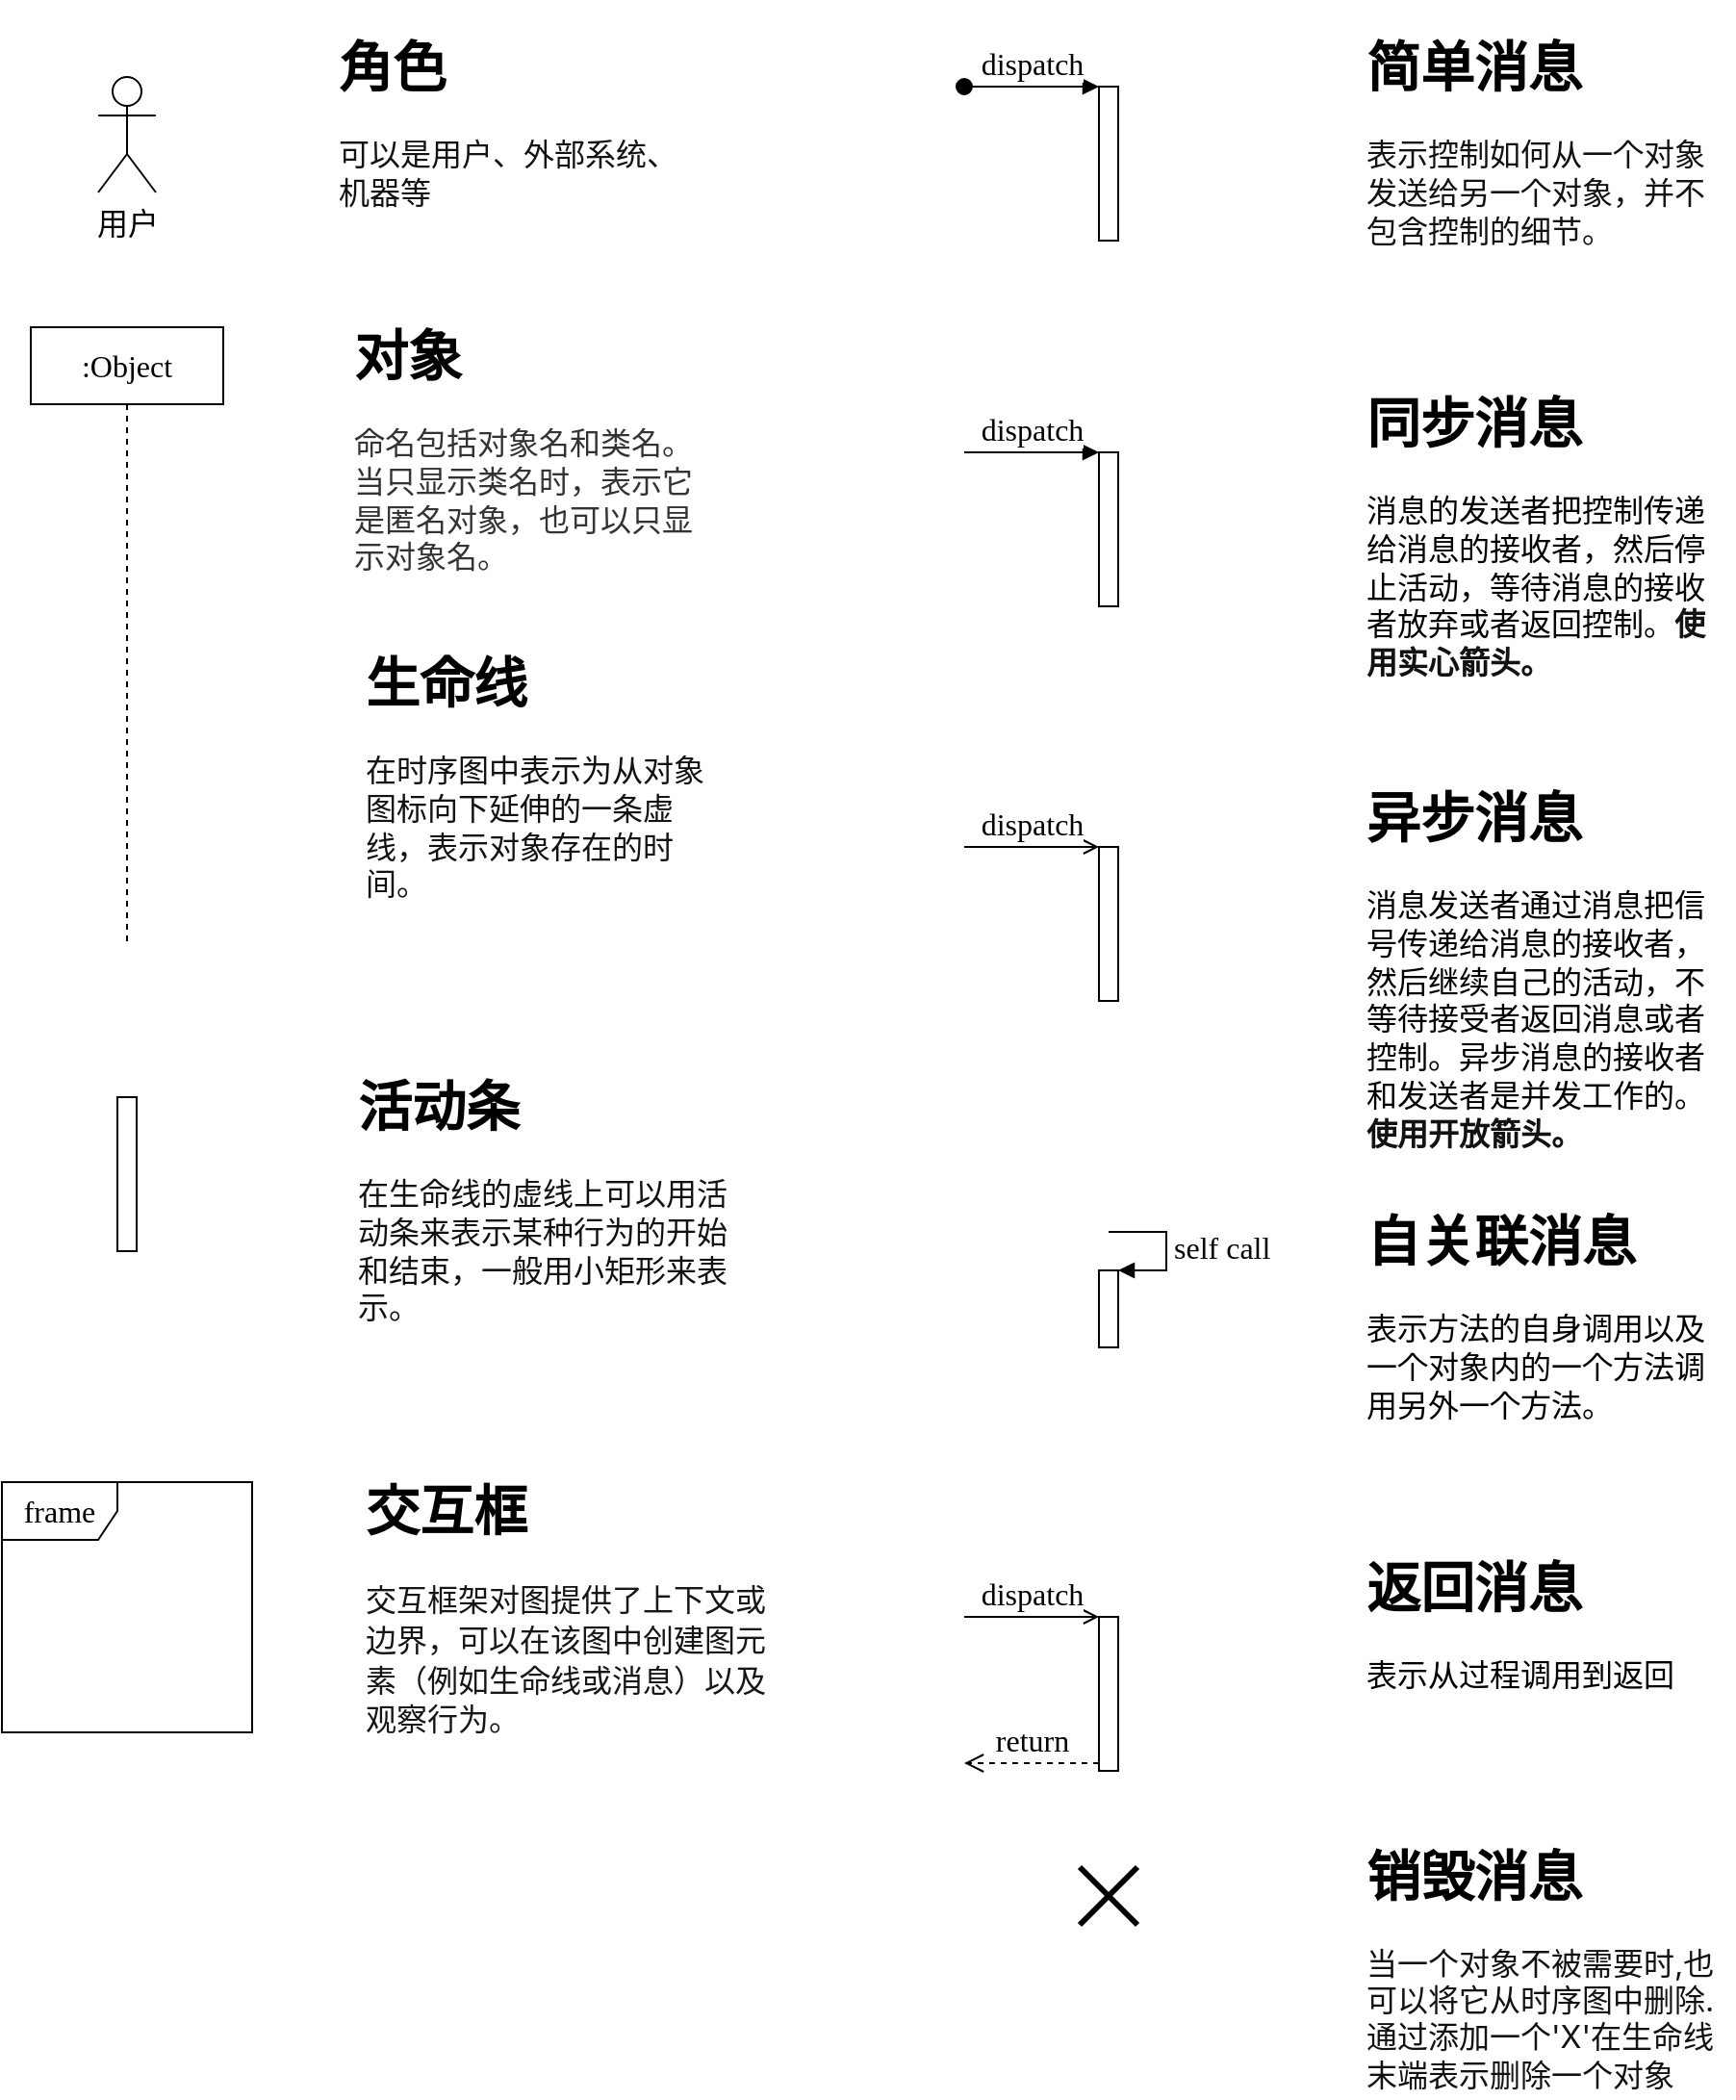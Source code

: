 <mxfile pages="2">
    <diagram id="qNBd8BzP7C1q9Nawp0v0" name="基础符号">
        <mxGraphModel dx="818" dy="607" grid="1" gridSize="10" guides="1" tooltips="1" connect="1" arrows="1" fold="1" page="1" pageScale="1" pageWidth="827" pageHeight="1169" math="0" shadow="0">
            <root>
                <mxCell id="0"/>
                <mxCell id="1" parent="0"/>
                <mxCell id="hzi3qwqsZ8rUxCeRSiQz-1" value="用户" style="shape=umlActor;verticalLabelPosition=bottom;verticalAlign=top;html=1;fontFamily=阿里汉仪智能黑体;fontSource=https%3A%2F%2Fhellowebfonts.oss-cn-beijing.aliyuncs.com%2F698F3099-E62F-4C3B-B30A-04FB735069FE%2F202209%2F44C5C1037925EC78.ttf;fontSize=16;" parent="1" vertex="1">
                    <mxGeometry x="90" y="120" width="30" height="60" as="geometry"/>
                </mxCell>
                <mxCell id="hzi3qwqsZ8rUxCeRSiQz-2" value="&lt;h1&gt;角色&lt;/h1&gt;&lt;p&gt;&lt;span style=&quot;color: rgb(18, 18, 18); font-size: medium; background-color: rgb(255, 255, 255);&quot;&gt;可以是用户、外部系统、机器等&lt;/span&gt;&lt;br&gt;&lt;/p&gt;" style="text;html=1;strokeColor=none;fillColor=none;spacing=5;spacingTop=-20;whiteSpace=wrap;overflow=hidden;rounded=0;shadow=0;fontFamily=阿里汉仪智能黑体;fontSource=https%3A%2F%2Fhellowebfonts.oss-cn-beijing.aliyuncs.com%2F698F3099-E62F-4C3B-B30A-04FB735069FE%2F202209%2F44C5C1037925EC78.ttf;fontSize=14;" parent="1" vertex="1">
                    <mxGeometry x="210" y="90" width="190" height="120" as="geometry"/>
                </mxCell>
                <mxCell id="hzi3qwqsZ8rUxCeRSiQz-3" value=":Object" style="shape=umlLifeline;perimeter=lifelinePerimeter;whiteSpace=wrap;html=1;container=1;collapsible=0;recursiveResize=0;outlineConnect=0;fontFamily=阿里汉仪智能黑体;fontSource=https%3A%2F%2Fhellowebfonts.oss-cn-beijing.aliyuncs.com%2F698F3099-E62F-4C3B-B30A-04FB735069FE%2F202209%2F44C5C1037925EC78.ttf;fontSize=16;" parent="1" vertex="1">
                    <mxGeometry x="55" y="250" width="100" height="320" as="geometry"/>
                </mxCell>
                <mxCell id="hzi3qwqsZ8rUxCeRSiQz-4" value="&lt;h1&gt;生命线&lt;/h1&gt;&lt;p&gt;&lt;span style=&quot;color: rgb(18, 18, 18); font-size: medium; background-color: rgb(255, 255, 255);&quot;&gt;在时序图中表示为从对象图标向下延伸的一条虚线，表示对象存在的时间。&lt;/span&gt;&lt;br&gt;&lt;/p&gt;" style="text;html=1;strokeColor=none;fillColor=none;spacing=5;spacingTop=-20;whiteSpace=wrap;overflow=hidden;rounded=0;shadow=0;fontFamily=阿里汉仪智能黑体;fontSource=https%3A%2F%2Fhellowebfonts.oss-cn-beijing.aliyuncs.com%2F698F3099-E62F-4C3B-B30A-04FB735069FE%2F202209%2F44C5C1037925EC78.ttf;fontSize=14;" parent="1" vertex="1">
                    <mxGeometry x="224" y="410" width="196" height="150" as="geometry"/>
                </mxCell>
                <mxCell id="hzi3qwqsZ8rUxCeRSiQz-5" value="" style="html=1;points=[];perimeter=orthogonalPerimeter;fontFamily=阿里汉仪智能黑体;fontSource=https%3A%2F%2Fhellowebfonts.oss-cn-beijing.aliyuncs.com%2F698F3099-E62F-4C3B-B30A-04FB735069FE%2F202209%2F44C5C1037925EC78.ttf;fontSize=16;" parent="1" vertex="1">
                    <mxGeometry x="610" y="125" width="10" height="80" as="geometry"/>
                </mxCell>
                <mxCell id="hzi3qwqsZ8rUxCeRSiQz-6" value="dispatch" style="html=1;verticalAlign=bottom;startArrow=oval;endArrow=block;startSize=8;rounded=0;fontFamily=阿里汉仪智能黑体;fontSource=https%3A%2F%2Fhellowebfonts.oss-cn-beijing.aliyuncs.com%2F698F3099-E62F-4C3B-B30A-04FB735069FE%2F202209%2F44C5C1037925EC78.ttf;fontSize=16;" parent="1" target="hzi3qwqsZ8rUxCeRSiQz-5" edge="1">
                    <mxGeometry relative="1" as="geometry">
                        <mxPoint x="540" y="125" as="sourcePoint"/>
                    </mxGeometry>
                </mxCell>
                <mxCell id="hzi3qwqsZ8rUxCeRSiQz-7" value="&lt;h1&gt;简单消息&lt;/h1&gt;&lt;p&gt;&lt;span style=&quot;color: rgb(18, 18, 18); font-size: medium; background-color: rgb(255, 255, 255);&quot;&gt;表示控制如何从一个对象发送给另一个对象，并不包含控制的细节。&lt;/span&gt;&lt;br&gt;&lt;/p&gt;" style="text;html=1;strokeColor=none;fillColor=none;spacing=5;spacingTop=-20;whiteSpace=wrap;overflow=hidden;rounded=0;shadow=0;fontFamily=阿里汉仪智能黑体;fontSource=https%3A%2F%2Fhellowebfonts.oss-cn-beijing.aliyuncs.com%2F698F3099-E62F-4C3B-B30A-04FB735069FE%2F202209%2F44C5C1037925EC78.ttf;fontSize=14;" parent="1" vertex="1">
                    <mxGeometry x="744" y="90" width="196" height="150" as="geometry"/>
                </mxCell>
                <mxCell id="hzi3qwqsZ8rUxCeRSiQz-8" value="" style="html=1;points=[];perimeter=orthogonalPerimeter;fontFamily=阿里汉仪智能黑体;fontSource=https%3A%2F%2Fhellowebfonts.oss-cn-beijing.aliyuncs.com%2F698F3099-E62F-4C3B-B30A-04FB735069FE%2F202209%2F44C5C1037925EC78.ttf;fontSize=16;" parent="1" vertex="1">
                    <mxGeometry x="610" y="315" width="10" height="80" as="geometry"/>
                </mxCell>
                <mxCell id="hzi3qwqsZ8rUxCeRSiQz-9" value="dispatch" style="html=1;verticalAlign=bottom;endArrow=block;entryX=0;entryY=0;rounded=0;fontFamily=阿里汉仪智能黑体;fontSource=https%3A%2F%2Fhellowebfonts.oss-cn-beijing.aliyuncs.com%2F698F3099-E62F-4C3B-B30A-04FB735069FE%2F202209%2F44C5C1037925EC78.ttf;fontSize=16;" parent="1" target="hzi3qwqsZ8rUxCeRSiQz-8" edge="1">
                    <mxGeometry relative="1" as="geometry">
                        <mxPoint x="540" y="315" as="sourcePoint"/>
                    </mxGeometry>
                </mxCell>
                <mxCell id="hzi3qwqsZ8rUxCeRSiQz-10" value="&lt;h1&gt;同步消息&lt;/h1&gt;&lt;span style=&quot;font-family: 宋体; text-indent: 26px; background-color: rgb(255, 255, 255); font-size: 16px;&quot;&gt;消息的发送者把控制传递给消息的接收者，然后停止活动，等待消息的接收者放弃或者返回控制。&lt;/span&gt;&lt;b style=&quot;color: rgb(18, 18, 18); font-size: medium;&quot;&gt;使用实心箭头。&lt;/b&gt;&lt;span style=&quot;font-family: 宋体; font-size: 13px; text-indent: 26px; background-color: rgb(255, 255, 255);&quot;&gt;&lt;br&gt;&lt;/span&gt;" style="text;html=1;strokeColor=none;fillColor=none;spacing=5;spacingTop=-20;whiteSpace=wrap;overflow=hidden;rounded=0;shadow=0;fontFamily=阿里汉仪智能黑体;fontSource=https%3A%2F%2Fhellowebfonts.oss-cn-beijing.aliyuncs.com%2F698F3099-E62F-4C3B-B30A-04FB735069FE%2F202209%2F44C5C1037925EC78.ttf;fontSize=14;" parent="1" vertex="1">
                    <mxGeometry x="744" y="275" width="196" height="170" as="geometry"/>
                </mxCell>
                <mxCell id="hzi3qwqsZ8rUxCeRSiQz-11" value="" style="html=1;points=[];perimeter=orthogonalPerimeter;fontFamily=阿里汉仪智能黑体;fontSource=https%3A%2F%2Fhellowebfonts.oss-cn-beijing.aliyuncs.com%2F698F3099-E62F-4C3B-B30A-04FB735069FE%2F202209%2F44C5C1037925EC78.ttf;fontSize=16;" parent="1" vertex="1">
                    <mxGeometry x="100" y="650" width="10" height="80" as="geometry"/>
                </mxCell>
                <mxCell id="hzi3qwqsZ8rUxCeRSiQz-12" value="&lt;h1&gt;活动条&lt;/h1&gt;&lt;p&gt;&lt;span style=&quot;color: rgb(18, 18, 18); font-size: medium; background-color: rgb(255, 255, 255);&quot;&gt;在生命线的虚线上可以用活动条来表示某种行为的开始和结束，一般用小矩形来表示。&lt;/span&gt;&lt;br&gt;&lt;/p&gt;" style="text;html=1;strokeColor=none;fillColor=none;spacing=5;spacingTop=-20;whiteSpace=wrap;overflow=hidden;rounded=0;shadow=0;fontFamily=阿里汉仪智能黑体;fontSource=https%3A%2F%2Fhellowebfonts.oss-cn-beijing.aliyuncs.com%2F698F3099-E62F-4C3B-B30A-04FB735069FE%2F202209%2F44C5C1037925EC78.ttf;fontSize=14;" parent="1" vertex="1">
                    <mxGeometry x="220" y="630" width="204" height="150" as="geometry"/>
                </mxCell>
                <mxCell id="hzi3qwqsZ8rUxCeRSiQz-13" value="" style="html=1;points=[];perimeter=orthogonalPerimeter;fontFamily=阿里汉仪智能黑体;fontSource=https%3A%2F%2Fhellowebfonts.oss-cn-beijing.aliyuncs.com%2F698F3099-E62F-4C3B-B30A-04FB735069FE%2F202209%2F44C5C1037925EC78.ttf;fontSize=16;" parent="1" vertex="1">
                    <mxGeometry x="610" y="740" width="10" height="40" as="geometry"/>
                </mxCell>
                <mxCell id="hzi3qwqsZ8rUxCeRSiQz-14" value="self call" style="edgeStyle=orthogonalEdgeStyle;html=1;align=left;spacingLeft=2;endArrow=block;rounded=0;entryX=1;entryY=0;fontFamily=阿里汉仪智能黑体;fontSource=https%3A%2F%2Fhellowebfonts.oss-cn-beijing.aliyuncs.com%2F698F3099-E62F-4C3B-B30A-04FB735069FE%2F202209%2F44C5C1037925EC78.ttf;fontSize=16;" parent="1" target="hzi3qwqsZ8rUxCeRSiQz-13" edge="1">
                    <mxGeometry relative="1" as="geometry">
                        <mxPoint x="615" y="720" as="sourcePoint"/>
                        <Array as="points">
                            <mxPoint x="645" y="720"/>
                        </Array>
                    </mxGeometry>
                </mxCell>
                <mxCell id="hzi3qwqsZ8rUxCeRSiQz-15" value="&lt;h1&gt;自关联消息&lt;/h1&gt;&lt;p&gt;&lt;span style=&quot;text-indent: 26px; background-color: rgb(255, 255, 255); font-size: 16px;&quot;&gt;表示方法的自身调用以及一个对象内的一个方法调用另外一个方法。&lt;/span&gt;&lt;br&gt;&lt;/p&gt;" style="text;html=1;strokeColor=none;fillColor=none;spacing=5;spacingTop=-20;whiteSpace=wrap;overflow=hidden;rounded=0;shadow=0;fontFamily=阿里汉仪智能黑体;fontSource=https%3A%2F%2Fhellowebfonts.oss-cn-beijing.aliyuncs.com%2F698F3099-E62F-4C3B-B30A-04FB735069FE%2F202209%2F44C5C1037925EC78.ttf;fontSize=14;" parent="1" vertex="1">
                    <mxGeometry x="744" y="700" width="196" height="170" as="geometry"/>
                </mxCell>
                <mxCell id="hzi3qwqsZ8rUxCeRSiQz-16" value="" style="html=1;points=[];perimeter=orthogonalPerimeter;fontFamily=阿里汉仪智能黑体;fontSource=https%3A%2F%2Fhellowebfonts.oss-cn-beijing.aliyuncs.com%2F698F3099-E62F-4C3B-B30A-04FB735069FE%2F202209%2F44C5C1037925EC78.ttf;fontSize=16;" parent="1" vertex="1">
                    <mxGeometry x="610" y="520" width="10" height="80" as="geometry"/>
                </mxCell>
                <mxCell id="hzi3qwqsZ8rUxCeRSiQz-17" value="dispatch" style="html=1;verticalAlign=bottom;endArrow=open;entryX=0;entryY=0;rounded=0;fontFamily=阿里汉仪智能黑体;fontSource=https%3A%2F%2Fhellowebfonts.oss-cn-beijing.aliyuncs.com%2F698F3099-E62F-4C3B-B30A-04FB735069FE%2F202209%2F44C5C1037925EC78.ttf;fontSize=16;endFill=0;" parent="1" target="hzi3qwqsZ8rUxCeRSiQz-16" edge="1">
                    <mxGeometry relative="1" as="geometry">
                        <mxPoint x="540" y="520" as="sourcePoint"/>
                    </mxGeometry>
                </mxCell>
                <mxCell id="hzi3qwqsZ8rUxCeRSiQz-18" value="&lt;h1&gt;异步消息&lt;/h1&gt;&lt;span style=&quot;font-family: 宋体; text-indent: 26px; background-color: rgb(255, 255, 255); font-size: 16px;&quot;&gt;消息发送者通过消息把信号传递给消息的接收者，然后继续自己的活动，不等待接受者返回消息或者控制。异步消息的接收者和发送者是并发工作的。&lt;/span&gt;&lt;b style=&quot;color: rgb(18, 18, 18); font-size: medium;&quot;&gt;使用开放箭头。&lt;/b&gt;&lt;span style=&quot;font-family: 宋体; font-size: 13px; text-indent: 26px; background-color: rgb(255, 255, 255);&quot;&gt;&lt;br&gt;&lt;/span&gt;" style="text;html=1;strokeColor=none;fillColor=none;spacing=5;spacingTop=-20;whiteSpace=wrap;overflow=hidden;rounded=0;shadow=0;fontFamily=阿里汉仪智能黑体;fontSource=https%3A%2F%2Fhellowebfonts.oss-cn-beijing.aliyuncs.com%2F698F3099-E62F-4C3B-B30A-04FB735069FE%2F202209%2F44C5C1037925EC78.ttf;fontSize=14;" parent="1" vertex="1">
                    <mxGeometry x="744" y="480" width="196" height="200" as="geometry"/>
                </mxCell>
                <mxCell id="hzi3qwqsZ8rUxCeRSiQz-19" value="frame" style="shape=umlFrame;whiteSpace=wrap;html=1;fontFamily=阿里汉仪智能黑体;fontSource=https%3A%2F%2Fhellowebfonts.oss-cn-beijing.aliyuncs.com%2F698F3099-E62F-4C3B-B30A-04FB735069FE%2F202209%2F44C5C1037925EC78.ttf;fontSize=16;" parent="1" vertex="1">
                    <mxGeometry x="40" y="850" width="130" height="130" as="geometry"/>
                </mxCell>
                <mxCell id="hzi3qwqsZ8rUxCeRSiQz-20" value="&lt;h1&gt;交互框&lt;/h1&gt;&lt;p&gt;&lt;span style=&quot;color: rgb(22, 22, 22); font-family: &amp;quot;IBM Plex Sans&amp;quot;, &amp;quot;Helvetica Neue&amp;quot;, Arial, sans-serif; font-size: 16px; background-color: rgb(255, 255, 255);&quot;&gt;交互框架对图提供了上下文或边界，可以在该图中创建图元素（例如生命线或消息）以及观察行为。&lt;/span&gt;&lt;br&gt;&lt;/p&gt;" style="text;html=1;strokeColor=none;fillColor=none;spacing=5;spacingTop=-20;whiteSpace=wrap;overflow=hidden;rounded=0;shadow=0;fontFamily=阿里汉仪智能黑体;fontSource=https%3A%2F%2Fhellowebfonts.oss-cn-beijing.aliyuncs.com%2F698F3099-E62F-4C3B-B30A-04FB735069FE%2F202209%2F44C5C1037925EC78.ttf;fontSize=14;" parent="1" vertex="1">
                    <mxGeometry x="224" y="840" width="216" height="190" as="geometry"/>
                </mxCell>
                <mxCell id="hzi3qwqsZ8rUxCeRSiQz-21" value="" style="html=1;points=[];perimeter=orthogonalPerimeter;fontFamily=阿里汉仪智能黑体;fontSource=https%3A%2F%2Fhellowebfonts.oss-cn-beijing.aliyuncs.com%2F698F3099-E62F-4C3B-B30A-04FB735069FE%2F202209%2F44C5C1037925EC78.ttf;fontSize=16;" parent="1" vertex="1">
                    <mxGeometry x="610" y="920" width="10" height="80" as="geometry"/>
                </mxCell>
                <mxCell id="hzi3qwqsZ8rUxCeRSiQz-22" value="dispatch" style="html=1;verticalAlign=bottom;endArrow=open;entryX=0;entryY=0;rounded=0;fontFamily=阿里汉仪智能黑体;fontSource=https%3A%2F%2Fhellowebfonts.oss-cn-beijing.aliyuncs.com%2F698F3099-E62F-4C3B-B30A-04FB735069FE%2F202209%2F44C5C1037925EC78.ttf;fontSize=16;endFill=0;" parent="1" target="hzi3qwqsZ8rUxCeRSiQz-21" edge="1">
                    <mxGeometry relative="1" as="geometry">
                        <mxPoint x="540" y="920" as="sourcePoint"/>
                    </mxGeometry>
                </mxCell>
                <mxCell id="hzi3qwqsZ8rUxCeRSiQz-23" value="return" style="html=1;verticalAlign=bottom;endArrow=open;dashed=1;endSize=8;exitX=0;exitY=0.95;rounded=0;fontFamily=阿里汉仪智能黑体;fontSource=https%3A%2F%2Fhellowebfonts.oss-cn-beijing.aliyuncs.com%2F698F3099-E62F-4C3B-B30A-04FB735069FE%2F202209%2F44C5C1037925EC78.ttf;fontSize=16;" parent="1" source="hzi3qwqsZ8rUxCeRSiQz-21" edge="1">
                    <mxGeometry relative="1" as="geometry">
                        <mxPoint x="540" y="996" as="targetPoint"/>
                    </mxGeometry>
                </mxCell>
                <mxCell id="hzi3qwqsZ8rUxCeRSiQz-24" value="&lt;h1&gt;返回消息&lt;/h1&gt;&lt;p style=&quot;font-size: 16px;&quot;&gt;表示从过程调用到返回&lt;/p&gt;" style="text;html=1;strokeColor=none;fillColor=none;spacing=5;spacingTop=-20;whiteSpace=wrap;overflow=hidden;rounded=0;shadow=0;fontFamily=阿里汉仪智能黑体;fontSource=https%3A%2F%2Fhellowebfonts.oss-cn-beijing.aliyuncs.com%2F698F3099-E62F-4C3B-B30A-04FB735069FE%2F202209%2F44C5C1037925EC78.ttf;fontSize=14;" parent="1" vertex="1">
                    <mxGeometry x="744" y="880" width="196" height="120" as="geometry"/>
                </mxCell>
                <mxCell id="hzi3qwqsZ8rUxCeRSiQz-25" value="&lt;h1&gt;对象&lt;/h1&gt;&lt;span style=&quot;color: rgb(51, 51, 51); font-family: &amp;quot;Open Sans&amp;quot;, &amp;quot;Clear Sans&amp;quot;, &amp;quot;Helvetica Neue&amp;quot;, Helvetica, Arial, &amp;quot;Segoe UI Emoji&amp;quot;, sans-serif; font-size: 16px; orphans: 4; background-color: rgb(255, 255, 255);&quot;&gt;命名包括对象名和类名。当只显示类名时，表示它是匿名对象，也可以只显示对象名。&lt;/span&gt;" style="text;html=1;strokeColor=none;fillColor=none;spacing=5;spacingTop=-20;whiteSpace=wrap;overflow=hidden;rounded=0;shadow=0;fontFamily=阿里汉仪智能黑体;fontSource=https%3A%2F%2Fhellowebfonts.oss-cn-beijing.aliyuncs.com%2F698F3099-E62F-4C3B-B30A-04FB735069FE%2F202209%2F44C5C1037925EC78.ttf;fontSize=14;" parent="1" vertex="1">
                    <mxGeometry x="218" y="240" width="196" height="150" as="geometry"/>
                </mxCell>
                <mxCell id="ZUwHC73z-4Nq2O9BJIxA-3" value="" style="shape=umlDestroy;whiteSpace=wrap;html=1;strokeWidth=3;strokeColor=default;fontFamily=阿里汉仪智能黑体;fontSource=https%3A%2F%2Fhellowebfonts.oss-cn-beijing.aliyuncs.com%2F698F3099-E62F-4C3B-B30A-04FB735069FE%2F202209%2F44C5C1037925EC78.ttf;fontSize=13;fontColor=#FF6666;" parent="1" vertex="1">
                    <mxGeometry x="600" y="1050" width="30" height="30" as="geometry"/>
                </mxCell>
                <mxCell id="ZUwHC73z-4Nq2O9BJIxA-4" value="&lt;h1&gt;销毁消息&lt;/h1&gt;&lt;p style=&quot;font-size: 16px;&quot;&gt;&lt;span style=&quot;color: rgb(18, 18, 18); font-family: -apple-system, BlinkMacSystemFont, &amp;quot;Helvetica Neue&amp;quot;, &amp;quot;PingFang SC&amp;quot;, &amp;quot;Microsoft YaHei&amp;quot;, &amp;quot;Source Han Sans SC&amp;quot;, &amp;quot;Noto Sans CJK SC&amp;quot;, &amp;quot;WenQuanYi Micro Hei&amp;quot;, sans-serif; font-size: medium; background-color: rgb(255, 255, 255);&quot;&gt;当一个对象不被需要时,也可以将它从时序图中删除.通过添加一个'X'在生命线末端表示删除一个对象&lt;/span&gt;&lt;br&gt;&lt;/p&gt;" style="text;html=1;strokeColor=none;fillColor=none;spacing=5;spacingTop=-20;whiteSpace=wrap;overflow=hidden;rounded=0;shadow=0;fontFamily=阿里汉仪智能黑体;fontSource=https%3A%2F%2Fhellowebfonts.oss-cn-beijing.aliyuncs.com%2F698F3099-E62F-4C3B-B30A-04FB735069FE%2F202209%2F44C5C1037925EC78.ttf;fontSize=14;" parent="1" vertex="1">
                    <mxGeometry x="744" y="1030" width="196" height="140" as="geometry"/>
                </mxCell>
            </root>
        </mxGraphModel>
    </diagram>
    <diagram id="Jd4yAq45f68AjP6T6bO8" name="模板">
        <mxGraphModel dx="818" dy="607" grid="1" gridSize="10" guides="1" tooltips="1" connect="1" arrows="1" fold="1" page="1" pageScale="1" pageWidth="827" pageHeight="1169" math="0" shadow="0">
            <root>
                <mxCell id="0"/>
                <mxCell id="1" parent="0"/>
                <mxCell id="yYiC_2Uj4qajT9QHw-QN-1" value=":Object" style="shape=umlLifeline;perimeter=lifelinePerimeter;whiteSpace=wrap;html=1;container=1;collapsible=0;recursiveResize=0;outlineConnect=0;rounded=1;shadow=0;comic=0;labelBackgroundColor=none;strokeWidth=1;fontFamily=阿里汉仪智能黑体;fontSize=16;align=center;fontSource=https%3A%2F%2Fhellowebfonts.oss-cn-beijing.aliyuncs.com%2F698F3099-E62F-4C3B-B30A-04FB735069FE%2F202209%2F44C5C1037925EC78.ttf;" parent="1" vertex="1">
                    <mxGeometry x="160" y="110" width="100" height="580" as="geometry"/>
                </mxCell>
                <mxCell id="yYiC_2Uj4qajT9QHw-QN-2" value="" style="html=1;points=[];perimeter=orthogonalPerimeter;rounded=0;shadow=0;comic=0;labelBackgroundColor=none;strokeWidth=1;fontFamily=阿里汉仪智能黑体;fontSize=16;align=center;fontSource=https%3A%2F%2Fhellowebfonts.oss-cn-beijing.aliyuncs.com%2F698F3099-E62F-4C3B-B30A-04FB735069FE%2F202209%2F44C5C1037925EC78.ttf;" parent="yYiC_2Uj4qajT9QHw-QN-1" vertex="1">
                    <mxGeometry x="45" y="100" width="10" height="230" as="geometry"/>
                </mxCell>
                <mxCell id="yYiC_2Uj4qajT9QHw-QN-3" value=":Object" style="shape=umlLifeline;perimeter=lifelinePerimeter;whiteSpace=wrap;html=1;container=1;collapsible=0;recursiveResize=0;outlineConnect=0;rounded=1;shadow=0;comic=0;labelBackgroundColor=none;strokeWidth=1;fontFamily=阿里汉仪智能黑体;fontSize=16;align=center;fontSource=https%3A%2F%2Fhellowebfonts.oss-cn-beijing.aliyuncs.com%2F698F3099-E62F-4C3B-B30A-04FB735069FE%2F202209%2F44C5C1037925EC78.ttf;" parent="1" vertex="1">
                    <mxGeometry x="320" y="110" width="100" height="580" as="geometry"/>
                </mxCell>
                <mxCell id="yYiC_2Uj4qajT9QHw-QN-4" value="" style="html=1;points=[];perimeter=orthogonalPerimeter;rounded=0;shadow=0;comic=0;labelBackgroundColor=none;strokeWidth=1;fontFamily=阿里汉仪智能黑体;fontSize=16;align=center;fontSource=https%3A%2F%2Fhellowebfonts.oss-cn-beijing.aliyuncs.com%2F698F3099-E62F-4C3B-B30A-04FB735069FE%2F202209%2F44C5C1037925EC78.ttf;" parent="yYiC_2Uj4qajT9QHw-QN-3" vertex="1">
                    <mxGeometry x="45" y="120" width="10" height="200" as="geometry"/>
                </mxCell>
                <mxCell id="yYiC_2Uj4qajT9QHw-QN-5" value=":Object" style="shape=umlLifeline;perimeter=lifelinePerimeter;whiteSpace=wrap;html=1;container=1;collapsible=0;recursiveResize=0;outlineConnect=0;rounded=1;shadow=0;comic=0;labelBackgroundColor=none;strokeWidth=1;fontFamily=阿里汉仪智能黑体;fontSize=16;align=center;fontSource=https%3A%2F%2Fhellowebfonts.oss-cn-beijing.aliyuncs.com%2F698F3099-E62F-4C3B-B30A-04FB735069FE%2F202209%2F44C5C1037925EC78.ttf;" parent="1" vertex="1">
                    <mxGeometry x="460" y="110" width="100" height="580" as="geometry"/>
                </mxCell>
                <mxCell id="yYiC_2Uj4qajT9QHw-QN-6" value=":Object" style="shape=umlLifeline;perimeter=lifelinePerimeter;whiteSpace=wrap;html=1;container=1;collapsible=0;recursiveResize=0;outlineConnect=0;rounded=1;shadow=0;comic=0;labelBackgroundColor=none;strokeWidth=1;fontFamily=阿里汉仪智能黑体;fontSize=16;align=center;fontSource=https%3A%2F%2Fhellowebfonts.oss-cn-beijing.aliyuncs.com%2F698F3099-E62F-4C3B-B30A-04FB735069FE%2F202209%2F44C5C1037925EC78.ttf;" parent="1" vertex="1">
                    <mxGeometry x="600" y="110" width="100" height="580" as="geometry"/>
                </mxCell>
                <mxCell id="yYiC_2Uj4qajT9QHw-QN-7" value=":Object" style="shape=umlLifeline;perimeter=lifelinePerimeter;whiteSpace=wrap;html=1;container=1;collapsible=0;recursiveResize=0;outlineConnect=0;rounded=1;shadow=0;comic=0;labelBackgroundColor=none;strokeWidth=1;fontFamily=阿里汉仪智能黑体;fontSize=16;align=center;fontSource=https%3A%2F%2Fhellowebfonts.oss-cn-beijing.aliyuncs.com%2F698F3099-E62F-4C3B-B30A-04FB735069FE%2F202209%2F44C5C1037925EC78.ttf;" parent="1" vertex="1">
                    <mxGeometry x="740" y="110" width="100" height="580" as="geometry"/>
                </mxCell>
                <mxCell id="yYiC_2Uj4qajT9QHw-QN-8" value=":Object" style="shape=umlLifeline;perimeter=lifelinePerimeter;whiteSpace=wrap;html=1;container=1;collapsible=0;recursiveResize=0;outlineConnect=0;rounded=1;shadow=0;comic=0;labelBackgroundColor=none;strokeWidth=1;fontFamily=阿里汉仪智能黑体;fontSize=16;align=center;fontSource=https%3A%2F%2Fhellowebfonts.oss-cn-beijing.aliyuncs.com%2F698F3099-E62F-4C3B-B30A-04FB735069FE%2F202209%2F44C5C1037925EC78.ttf;" parent="1" vertex="1">
                    <mxGeometry x="880" y="110" width="100" height="580" as="geometry"/>
                </mxCell>
                <mxCell id="yYiC_2Uj4qajT9QHw-QN-9" value=":Object" style="shape=umlLifeline;perimeter=lifelinePerimeter;whiteSpace=wrap;html=1;container=1;collapsible=0;recursiveResize=0;outlineConnect=0;rounded=1;shadow=0;comic=0;labelBackgroundColor=none;strokeWidth=1;fontFamily=阿里汉仪智能黑体;fontSize=16;align=center;fontSource=https%3A%2F%2Fhellowebfonts.oss-cn-beijing.aliyuncs.com%2F698F3099-E62F-4C3B-B30A-04FB735069FE%2F202209%2F44C5C1037925EC78.ttf;" parent="1" vertex="1">
                    <mxGeometry x="20" y="110" width="100" height="580" as="geometry"/>
                </mxCell>
                <mxCell id="yYiC_2Uj4qajT9QHw-QN-10" value="" style="html=1;points=[];perimeter=orthogonalPerimeter;rounded=0;shadow=0;comic=0;labelBackgroundColor=none;strokeWidth=1;fontFamily=阿里汉仪智能黑体;fontSize=16;align=center;fontSource=https%3A%2F%2Fhellowebfonts.oss-cn-beijing.aliyuncs.com%2F698F3099-E62F-4C3B-B30A-04FB735069FE%2F202209%2F44C5C1037925EC78.ttf;" parent="yYiC_2Uj4qajT9QHw-QN-9" vertex="1">
                    <mxGeometry x="45" y="100" width="10" height="440" as="geometry"/>
                </mxCell>
                <mxCell id="yYiC_2Uj4qajT9QHw-QN-11" value="" style="html=1;points=[];perimeter=orthogonalPerimeter;rounded=0;shadow=0;comic=0;labelBackgroundColor=none;strokeWidth=1;fontFamily=阿里汉仪智能黑体;fontSize=16;align=center;fontSource=https%3A%2F%2Fhellowebfonts.oss-cn-beijing.aliyuncs.com%2F698F3099-E62F-4C3B-B30A-04FB735069FE%2F202209%2F44C5C1037925EC78.ttf;" parent="1" vertex="1">
                    <mxGeometry x="505" y="250" width="10" height="180" as="geometry"/>
                </mxCell>
                <mxCell id="yYiC_2Uj4qajT9QHw-QN-12" value="dispatch" style="html=1;verticalAlign=bottom;endArrow=block;labelBackgroundColor=none;fontFamily=阿里汉仪智能黑体;fontSize=16;edgeStyle=elbowEdgeStyle;elbow=vertical;rounded=0;fontSource=https%3A%2F%2Fhellowebfonts.oss-cn-beijing.aliyuncs.com%2F698F3099-E62F-4C3B-B30A-04FB735069FE%2F202209%2F44C5C1037925EC78.ttf;" parent="1" source="yYiC_2Uj4qajT9QHw-QN-4" target="yYiC_2Uj4qajT9QHw-QN-11" edge="1">
                    <mxGeometry relative="1" as="geometry">
                        <mxPoint x="430" y="250" as="sourcePoint"/>
                        <Array as="points">
                            <mxPoint x="380" y="250"/>
                        </Array>
                    </mxGeometry>
                </mxCell>
                <mxCell id="yYiC_2Uj4qajT9QHw-QN-13" value="" style="html=1;points=[];perimeter=orthogonalPerimeter;rounded=0;shadow=0;comic=0;labelBackgroundColor=none;strokeWidth=1;fontFamily=阿里汉仪智能黑体;fontSize=16;align=center;fontSource=https%3A%2F%2Fhellowebfonts.oss-cn-beijing.aliyuncs.com%2F698F3099-E62F-4C3B-B30A-04FB735069FE%2F202209%2F44C5C1037925EC78.ttf;" parent="1" vertex="1">
                    <mxGeometry x="645" y="260" width="10" height="40" as="geometry"/>
                </mxCell>
                <mxCell id="yYiC_2Uj4qajT9QHw-QN-14" value="dispatch" style="html=1;verticalAlign=bottom;endArrow=block;entryX=0;entryY=0;labelBackgroundColor=none;fontFamily=阿里汉仪智能黑体;fontSize=16;edgeStyle=elbowEdgeStyle;elbow=vertical;rounded=0;fontSource=https%3A%2F%2Fhellowebfonts.oss-cn-beijing.aliyuncs.com%2F698F3099-E62F-4C3B-B30A-04FB735069FE%2F202209%2F44C5C1037925EC78.ttf;" parent="1" source="yYiC_2Uj4qajT9QHw-QN-11" target="yYiC_2Uj4qajT9QHw-QN-13" edge="1">
                    <mxGeometry relative="1" as="geometry">
                        <mxPoint x="570" y="260" as="sourcePoint"/>
                    </mxGeometry>
                </mxCell>
                <mxCell id="yYiC_2Uj4qajT9QHw-QN-15" value="return" style="html=1;verticalAlign=bottom;endArrow=open;dashed=1;endSize=8;labelBackgroundColor=none;fontFamily=阿里汉仪智能黑体;fontSize=16;edgeStyle=elbowEdgeStyle;elbow=vertical;rounded=0;fontSource=https%3A%2F%2Fhellowebfonts.oss-cn-beijing.aliyuncs.com%2F698F3099-E62F-4C3B-B30A-04FB735069FE%2F202209%2F44C5C1037925EC78.ttf;" parent="1" source="yYiC_2Uj4qajT9QHw-QN-13" target="yYiC_2Uj4qajT9QHw-QN-11" edge="1">
                    <mxGeometry relative="1" as="geometry">
                        <mxPoint x="570" y="336" as="targetPoint"/>
                        <Array as="points">
                            <mxPoint x="590" y="290"/>
                            <mxPoint x="620" y="290"/>
                        </Array>
                    </mxGeometry>
                </mxCell>
                <mxCell id="yYiC_2Uj4qajT9QHw-QN-16" value="" style="html=1;points=[];perimeter=orthogonalPerimeter;rounded=0;shadow=0;comic=0;labelBackgroundColor=none;strokeWidth=1;fontFamily=阿里汉仪智能黑体;fontSize=16;align=center;fontSource=https%3A%2F%2Fhellowebfonts.oss-cn-beijing.aliyuncs.com%2F698F3099-E62F-4C3B-B30A-04FB735069FE%2F202209%2F44C5C1037925EC78.ttf;" parent="1" vertex="1">
                    <mxGeometry x="505" y="470" width="10" height="140" as="geometry"/>
                </mxCell>
                <mxCell id="yYiC_2Uj4qajT9QHw-QN-17" value="dispatch" style="html=1;verticalAlign=bottom;endArrow=block;entryX=0;entryY=0;labelBackgroundColor=none;fontFamily=阿里汉仪智能黑体;fontSize=16;rounded=0;fontSource=https%3A%2F%2Fhellowebfonts.oss-cn-beijing.aliyuncs.com%2F698F3099-E62F-4C3B-B30A-04FB735069FE%2F202209%2F44C5C1037925EC78.ttf;" parent="1" source="yYiC_2Uj4qajT9QHw-QN-10" target="yYiC_2Uj4qajT9QHw-QN-16" edge="1">
                    <mxGeometry relative="1" as="geometry">
                        <mxPoint x="430" y="450" as="sourcePoint"/>
                    </mxGeometry>
                </mxCell>
                <mxCell id="yYiC_2Uj4qajT9QHw-QN-18" value="" style="html=1;points=[];perimeter=orthogonalPerimeter;rounded=0;shadow=0;comic=0;labelBackgroundColor=none;strokeColor=#000000;strokeWidth=1;fillColor=#FFFFFF;fontFamily=阿里汉仪智能黑体;fontSize=16;fontColor=#000000;align=center;fontSource=https%3A%2F%2Fhellowebfonts.oss-cn-beijing.aliyuncs.com%2F698F3099-E62F-4C3B-B30A-04FB735069FE%2F202209%2F44C5C1037925EC78.ttf;" parent="1" vertex="1">
                    <mxGeometry x="925" y="490" width="10" height="30" as="geometry"/>
                </mxCell>
                <mxCell id="yYiC_2Uj4qajT9QHw-QN-19" value="dispatch" style="html=1;verticalAlign=bottom;endArrow=block;entryX=0;entryY=0;labelBackgroundColor=none;fontFamily=阿里汉仪智能黑体;fontSize=16;rounded=0;fontSource=https%3A%2F%2Fhellowebfonts.oss-cn-beijing.aliyuncs.com%2F698F3099-E62F-4C3B-B30A-04FB735069FE%2F202209%2F44C5C1037925EC78.ttf;" parent="1" source="yYiC_2Uj4qajT9QHw-QN-16" target="yYiC_2Uj4qajT9QHw-QN-18" edge="1">
                    <mxGeometry relative="1" as="geometry">
                        <mxPoint x="850" y="370" as="sourcePoint"/>
                    </mxGeometry>
                </mxCell>
                <mxCell id="yYiC_2Uj4qajT9QHw-QN-20" value="return" style="html=1;verticalAlign=bottom;endArrow=open;dashed=1;endSize=8;exitX=0;exitY=0.95;labelBackgroundColor=none;fontFamily=阿里汉仪智能黑体;fontSize=16;rounded=0;fontSource=https%3A%2F%2Fhellowebfonts.oss-cn-beijing.aliyuncs.com%2F698F3099-E62F-4C3B-B30A-04FB735069FE%2F202209%2F44C5C1037925EC78.ttf;" parent="1" source="yYiC_2Uj4qajT9QHw-QN-18" target="yYiC_2Uj4qajT9QHw-QN-16" edge="1">
                    <mxGeometry relative="1" as="geometry">
                        <mxPoint x="850" y="446" as="targetPoint"/>
                    </mxGeometry>
                </mxCell>
                <mxCell id="yYiC_2Uj4qajT9QHw-QN-21" value="" style="html=1;points=[];perimeter=orthogonalPerimeter;rounded=0;shadow=0;comic=0;labelBackgroundColor=none;strokeWidth=1;fontFamily=阿里汉仪智能黑体;fontSize=16;align=center;fontSource=https%3A%2F%2Fhellowebfonts.oss-cn-beijing.aliyuncs.com%2F698F3099-E62F-4C3B-B30A-04FB735069FE%2F202209%2F44C5C1037925EC78.ttf;" parent="1" vertex="1">
                    <mxGeometry x="790" y="580" width="10" height="60" as="geometry"/>
                </mxCell>
                <mxCell id="yYiC_2Uj4qajT9QHw-QN-22" value="dispatch" style="html=1;verticalAlign=bottom;endArrow=block;entryX=0;entryY=0;labelBackgroundColor=none;fontFamily=阿里汉仪智能黑体;fontSize=16;edgeStyle=elbowEdgeStyle;elbow=vertical;rounded=0;fontSource=https%3A%2F%2Fhellowebfonts.oss-cn-beijing.aliyuncs.com%2F698F3099-E62F-4C3B-B30A-04FB735069FE%2F202209%2F44C5C1037925EC78.ttf;" parent="1" source="yYiC_2Uj4qajT9QHw-QN-29" target="yYiC_2Uj4qajT9QHw-QN-21" edge="1">
                    <mxGeometry relative="1" as="geometry">
                        <mxPoint x="720" y="580" as="sourcePoint"/>
                    </mxGeometry>
                </mxCell>
                <mxCell id="yYiC_2Uj4qajT9QHw-QN-23" value="return" style="html=1;verticalAlign=bottom;endArrow=open;dashed=1;endSize=8;labelBackgroundColor=none;fontFamily=阿里汉仪智能黑体;fontSize=16;edgeStyle=elbowEdgeStyle;elbow=vertical;rounded=0;fontSource=https%3A%2F%2Fhellowebfonts.oss-cn-beijing.aliyuncs.com%2F698F3099-E62F-4C3B-B30A-04FB735069FE%2F202209%2F44C5C1037925EC78.ttf;" parent="1" source="yYiC_2Uj4qajT9QHw-QN-21" target="yYiC_2Uj4qajT9QHw-QN-10" edge="1">
                    <mxGeometry relative="1" as="geometry">
                        <mxPoint x="720" y="656" as="targetPoint"/>
                        <Array as="points">
                            <mxPoint x="490" y="630"/>
                        </Array>
                    </mxGeometry>
                </mxCell>
                <mxCell id="yYiC_2Uj4qajT9QHw-QN-24" value="dispatch" style="html=1;verticalAlign=bottom;endArrow=block;entryX=0;entryY=0;labelBackgroundColor=none;fontFamily=阿里汉仪智能黑体;fontSize=16;edgeStyle=elbowEdgeStyle;elbow=vertical;rounded=0;fontSource=https%3A%2F%2Fhellowebfonts.oss-cn-beijing.aliyuncs.com%2F698F3099-E62F-4C3B-B30A-04FB735069FE%2F202209%2F44C5C1037925EC78.ttf;" parent="1" source="yYiC_2Uj4qajT9QHw-QN-10" target="yYiC_2Uj4qajT9QHw-QN-2" edge="1">
                    <mxGeometry relative="1" as="geometry">
                        <mxPoint x="140" y="220" as="sourcePoint"/>
                    </mxGeometry>
                </mxCell>
                <mxCell id="yYiC_2Uj4qajT9QHw-QN-25" value="dispatch" style="html=1;verticalAlign=bottom;endArrow=block;entryX=0;entryY=0;labelBackgroundColor=none;fontFamily=阿里汉仪智能黑体;fontSize=16;edgeStyle=elbowEdgeStyle;elbow=vertical;rounded=0;fontSource=https%3A%2F%2Fhellowebfonts.oss-cn-beijing.aliyuncs.com%2F698F3099-E62F-4C3B-B30A-04FB735069FE%2F202209%2F44C5C1037925EC78.ttf;" parent="1" source="yYiC_2Uj4qajT9QHw-QN-2" target="yYiC_2Uj4qajT9QHw-QN-4" edge="1">
                    <mxGeometry relative="1" as="geometry">
                        <mxPoint x="290" y="230" as="sourcePoint"/>
                    </mxGeometry>
                </mxCell>
                <mxCell id="yYiC_2Uj4qajT9QHw-QN-26" value="" style="html=1;points=[];perimeter=orthogonalPerimeter;rounded=0;shadow=0;comic=0;labelBackgroundColor=none;strokeWidth=1;fontFamily=阿里汉仪智能黑体;fontSize=16;align=center;fontSource=https%3A%2F%2Fhellowebfonts.oss-cn-beijing.aliyuncs.com%2F698F3099-E62F-4C3B-B30A-04FB735069FE%2F202209%2F44C5C1037925EC78.ttf;" parent="1" vertex="1">
                    <mxGeometry x="510" y="330" width="10" height="70" as="geometry"/>
                </mxCell>
                <mxCell id="yYiC_2Uj4qajT9QHw-QN-27" value="dispatch" style="html=1;verticalAlign=bottom;endArrow=block;labelBackgroundColor=none;fontFamily=阿里汉仪智能黑体;fontSize=16;elbow=vertical;edgeStyle=orthogonalEdgeStyle;curved=1;entryX=1;entryY=0.286;entryPerimeter=0;exitX=1.038;exitY=0.345;exitPerimeter=0;rounded=0;fontSource=https%3A%2F%2Fhellowebfonts.oss-cn-beijing.aliyuncs.com%2F698F3099-E62F-4C3B-B30A-04FB735069FE%2F202209%2F44C5C1037925EC78.ttf;" parent="1" source="yYiC_2Uj4qajT9QHw-QN-11" target="yYiC_2Uj4qajT9QHw-QN-26" edge="1">
                    <mxGeometry relative="1" as="geometry">
                        <mxPoint x="385" y="260" as="sourcePoint"/>
                        <mxPoint x="515" y="260" as="targetPoint"/>
                        <Array as="points">
                            <mxPoint x="570" y="312"/>
                            <mxPoint x="570" y="350"/>
                        </Array>
                    </mxGeometry>
                </mxCell>
                <mxCell id="yYiC_2Uj4qajT9QHw-QN-28" value="dispatch" style="html=1;verticalAlign=bottom;endArrow=block;labelBackgroundColor=none;fontFamily=阿里汉仪智能黑体;fontSize=16;elbow=vertical;edgeStyle=orthogonalEdgeStyle;curved=1;exitX=1.066;exitY=0.713;exitPerimeter=0;rounded=0;fontSource=https%3A%2F%2Fhellowebfonts.oss-cn-beijing.aliyuncs.com%2F698F3099-E62F-4C3B-B30A-04FB735069FE%2F202209%2F44C5C1037925EC78.ttf;" parent="1" source="yYiC_2Uj4qajT9QHw-QN-26" edge="1">
                    <mxGeometry relative="1" as="geometry">
                        <mxPoint x="530.333" y="380" as="sourcePoint"/>
                        <mxPoint x="515" y="419" as="targetPoint"/>
                        <Array as="points">
                            <mxPoint x="570" y="380"/>
                            <mxPoint x="570" y="419"/>
                        </Array>
                    </mxGeometry>
                </mxCell>
                <mxCell id="yYiC_2Uj4qajT9QHw-QN-29" value="" style="html=1;points=[];perimeter=orthogonalPerimeter;rounded=0;shadow=0;comic=0;labelBackgroundColor=none;strokeWidth=1;fontFamily=阿里汉仪智能黑体;fontSize=16;align=center;fontSource=https%3A%2F%2Fhellowebfonts.oss-cn-beijing.aliyuncs.com%2F698F3099-E62F-4C3B-B30A-04FB735069FE%2F202209%2F44C5C1037925EC78.ttf;" parent="1" vertex="1">
                    <mxGeometry x="510" y="550" width="10" height="40" as="geometry"/>
                </mxCell>
                <mxCell id="yYiC_2Uj4qajT9QHw-QN-30" value="dispatch" style="html=1;verticalAlign=bottom;endArrow=block;labelBackgroundColor=none;fontFamily=阿里汉仪智能黑体;fontSize=16;elbow=vertical;edgeStyle=orthogonalEdgeStyle;curved=1;entryX=1;entryY=0.286;entryPerimeter=0;exitX=1.038;exitY=0.345;exitPerimeter=0;rounded=0;fontSource=https%3A%2F%2Fhellowebfonts.oss-cn-beijing.aliyuncs.com%2F698F3099-E62F-4C3B-B30A-04FB735069FE%2F202209%2F44C5C1037925EC78.ttf;" parent="1" edge="1">
                    <mxGeometry relative="1" as="geometry">
                        <mxPoint x="515.333" y="531" as="sourcePoint"/>
                        <mxPoint x="520.333" y="569.333" as="targetPoint"/>
                        <Array as="points">
                            <mxPoint x="570" y="531"/>
                            <mxPoint x="570" y="569"/>
                        </Array>
                    </mxGeometry>
                </mxCell>
                <mxCell id="yYiC_2Uj4qajT9QHw-QN-31" value="Note" style="shape=note;whiteSpace=wrap;html=1;size=14;verticalAlign=top;align=left;spacingTop=-6;rounded=0;shadow=0;comic=0;labelBackgroundColor=none;strokeWidth=1;fontFamily=阿里汉仪智能黑体;fontSize=16;fontSource=https%3A%2F%2Fhellowebfonts.oss-cn-beijing.aliyuncs.com%2F698F3099-E62F-4C3B-B30A-04FB735069FE%2F202209%2F44C5C1037925EC78.ttf;" parent="1" vertex="1">
                    <mxGeometry x="20" y="60" width="100" height="35" as="geometry"/>
                </mxCell>
                <mxCell id="yYiC_2Uj4qajT9QHw-QN-32" value="Note" style="shape=note;whiteSpace=wrap;html=1;size=14;verticalAlign=top;align=left;spacingTop=-6;rounded=0;shadow=0;comic=0;labelBackgroundColor=none;strokeWidth=1;fontFamily=阿里汉仪智能黑体;fontSize=16;fontSource=https%3A%2F%2Fhellowebfonts.oss-cn-beijing.aliyuncs.com%2F698F3099-E62F-4C3B-B30A-04FB735069FE%2F202209%2F44C5C1037925EC78.ttf;" parent="1" vertex="1">
                    <mxGeometry x="160" y="60" width="100" height="35" as="geometry"/>
                </mxCell>
                <mxCell id="yYiC_2Uj4qajT9QHw-QN-33" value="Note" style="shape=note;whiteSpace=wrap;html=1;size=14;verticalAlign=top;align=left;spacingTop=-6;rounded=0;shadow=0;comic=0;labelBackgroundColor=none;strokeWidth=1;fontFamily=阿里汉仪智能黑体;fontSize=16;fontSource=https%3A%2F%2Fhellowebfonts.oss-cn-beijing.aliyuncs.com%2F698F3099-E62F-4C3B-B30A-04FB735069FE%2F202209%2F44C5C1037925EC78.ttf;" parent="1" vertex="1">
                    <mxGeometry x="320" y="60" width="100" height="35" as="geometry"/>
                </mxCell>
                <mxCell id="yYiC_2Uj4qajT9QHw-QN-34" value="Note" style="shape=note;whiteSpace=wrap;html=1;size=14;verticalAlign=top;align=left;spacingTop=-6;rounded=0;shadow=0;comic=0;labelBackgroundColor=none;strokeWidth=1;fontFamily=阿里汉仪智能黑体;fontSize=16;fontSource=https%3A%2F%2Fhellowebfonts.oss-cn-beijing.aliyuncs.com%2F698F3099-E62F-4C3B-B30A-04FB735069FE%2F202209%2F44C5C1037925EC78.ttf;" parent="1" vertex="1">
                    <mxGeometry x="460" y="60" width="100" height="35" as="geometry"/>
                </mxCell>
                <mxCell id="yYiC_2Uj4qajT9QHw-QN-35" value="Note" style="shape=note;whiteSpace=wrap;html=1;size=14;verticalAlign=top;align=left;spacingTop=-6;rounded=0;shadow=0;comic=0;labelBackgroundColor=none;strokeWidth=1;fontFamily=阿里汉仪智能黑体;fontSize=16;fontSource=https%3A%2F%2Fhellowebfonts.oss-cn-beijing.aliyuncs.com%2F698F3099-E62F-4C3B-B30A-04FB735069FE%2F202209%2F44C5C1037925EC78.ttf;" parent="1" vertex="1">
                    <mxGeometry x="600" y="60" width="100" height="35" as="geometry"/>
                </mxCell>
                <mxCell id="yYiC_2Uj4qajT9QHw-QN-36" value="Note" style="shape=note;whiteSpace=wrap;html=1;size=14;verticalAlign=top;align=left;spacingTop=-6;rounded=0;shadow=0;comic=0;labelBackgroundColor=none;strokeWidth=1;fontFamily=阿里汉仪智能黑体;fontSize=16;fontSource=https%3A%2F%2Fhellowebfonts.oss-cn-beijing.aliyuncs.com%2F698F3099-E62F-4C3B-B30A-04FB735069FE%2F202209%2F44C5C1037925EC78.ttf;" parent="1" vertex="1">
                    <mxGeometry x="740" y="60" width="100" height="35" as="geometry"/>
                </mxCell>
                <mxCell id="yYiC_2Uj4qajT9QHw-QN-37" value="Note" style="shape=note;whiteSpace=wrap;html=1;size=14;verticalAlign=top;align=left;spacingTop=-6;rounded=0;shadow=0;comic=0;labelBackgroundColor=none;strokeWidth=1;fontFamily=阿里汉仪智能黑体;fontSize=16;fontSource=https%3A%2F%2Fhellowebfonts.oss-cn-beijing.aliyuncs.com%2F698F3099-E62F-4C3B-B30A-04FB735069FE%2F202209%2F44C5C1037925EC78.ttf;" parent="1" vertex="1">
                    <mxGeometry x="880" y="60" width="100" height="35" as="geometry"/>
                </mxCell>
            </root>
        </mxGraphModel>
    </diagram>
    <diagram id="BxJ949Dx3Box3_HdU_Wn" name="示例">
        <mxGraphModel dx="818" dy="1776" grid="1" gridSize="10" guides="1" tooltips="1" connect="1" arrows="1" fold="1" page="1" pageScale="1" pageWidth="827" pageHeight="1169" math="0" shadow="0">
            <root>
                <mxCell id="0"/>
                <mxCell id="1" parent="0"/>
                <mxCell id="VxFzKKqE0XxtknugRdx4-1" value="需求" style="shape=umlLifeline;perimeter=lifelinePerimeter;whiteSpace=wrap;html=1;container=1;collapsible=0;recursiveResize=0;outlineConnect=0;" vertex="1" parent="1">
                    <mxGeometry x="180" y="80" width="100" height="1000" as="geometry"/>
                </mxCell>
                <mxCell id="VxFzKKqE0XxtknugRdx4-2" value="" style="html=1;points=[];perimeter=orthogonalPerimeter;" vertex="1" parent="VxFzKKqE0XxtknugRdx4-1">
                    <mxGeometry x="45" y="110" width="10" height="40" as="geometry"/>
                </mxCell>
                <mxCell id="VxFzKKqE0XxtknugRdx4-3" value="确认文案" style="edgeStyle=orthogonalEdgeStyle;html=1;align=left;spacingLeft=2;endArrow=block;rounded=0;entryX=1;entryY=0;" edge="1" parent="VxFzKKqE0XxtknugRdx4-1" target="VxFzKKqE0XxtknugRdx4-2">
                    <mxGeometry relative="1" as="geometry">
                        <mxPoint x="50" y="90" as="sourcePoint"/>
                        <Array as="points">
                            <mxPoint x="75" y="90"/>
                        </Array>
                    </mxGeometry>
                </mxCell>
                <mxCell id="VxFzKKqE0XxtknugRdx4-4" value="" style="html=1;points=[];perimeter=orthogonalPerimeter;" vertex="1" parent="VxFzKKqE0XxtknugRdx4-1">
                    <mxGeometry x="45" y="840" width="10" height="40" as="geometry"/>
                </mxCell>
                <mxCell id="VxFzKKqE0XxtknugRdx4-5" value="PO" style="shape=umlActor;verticalLabelPosition=bottom;labelBackgroundColor=#ffffff;verticalAlign=top;html=1;" vertex="1" parent="1">
                    <mxGeometry x="215" y="-10" width="30" height="60" as="geometry"/>
                </mxCell>
                <mxCell id="VxFzKKqE0XxtknugRdx4-6" value="开发" style="shape=umlLifeline;perimeter=lifelinePerimeter;whiteSpace=wrap;html=1;container=1;collapsible=0;recursiveResize=0;outlineConnect=0;" vertex="1" parent="1">
                    <mxGeometry x="430" y="80" width="100" height="1000" as="geometry"/>
                </mxCell>
                <mxCell id="VxFzKKqE0XxtknugRdx4-7" value="" style="html=1;points=[];perimeter=orthogonalPerimeter;" vertex="1" parent="VxFzKKqE0XxtknugRdx4-6">
                    <mxGeometry x="45" y="130" width="10" height="40" as="geometry"/>
                </mxCell>
                <mxCell id="VxFzKKqE0XxtknugRdx4-8" value="提取词条" style="edgeStyle=orthogonalEdgeStyle;html=1;align=left;spacingLeft=2;endArrow=block;rounded=0;entryX=1;entryY=0;" edge="1" parent="VxFzKKqE0XxtknugRdx4-6" target="VxFzKKqE0XxtknugRdx4-7">
                    <mxGeometry relative="1" as="geometry">
                        <mxPoint x="50" y="110" as="sourcePoint"/>
                        <Array as="points">
                            <mxPoint x="75" y="110"/>
                        </Array>
                    </mxGeometry>
                </mxCell>
                <mxCell id="VxFzKKqE0XxtknugRdx4-9" value="" style="html=1;points=[];perimeter=orthogonalPerimeter;" vertex="1" parent="VxFzKKqE0XxtknugRdx4-6">
                    <mxGeometry x="45" y="190" width="10" height="80" as="geometry"/>
                </mxCell>
                <mxCell id="VxFzKKqE0XxtknugRdx4-10" value="" style="html=1;points=[];perimeter=orthogonalPerimeter;" vertex="1" parent="VxFzKKqE0XxtknugRdx4-6">
                    <mxGeometry x="45" y="430" width="10" height="40" as="geometry"/>
                </mxCell>
                <mxCell id="VxFzKKqE0XxtknugRdx4-11" value="" style="html=1;points=[];perimeter=orthogonalPerimeter;" vertex="1" parent="VxFzKKqE0XxtknugRdx4-6">
                    <mxGeometry x="45" y="520" width="10" height="40" as="geometry"/>
                </mxCell>
                <mxCell id="VxFzKKqE0XxtknugRdx4-12" value="合入代码" style="edgeStyle=orthogonalEdgeStyle;html=1;align=left;spacingLeft=2;endArrow=block;rounded=0;entryX=1;entryY=0;" edge="1" parent="VxFzKKqE0XxtknugRdx4-6" target="VxFzKKqE0XxtknugRdx4-11">
                    <mxGeometry relative="1" as="geometry">
                        <mxPoint x="50" y="500" as="sourcePoint"/>
                        <Array as="points">
                            <mxPoint x="75" y="500"/>
                        </Array>
                    </mxGeometry>
                </mxCell>
                <mxCell id="VxFzKKqE0XxtknugRdx4-13" value="" style="html=1;points=[];perimeter=orthogonalPerimeter;" vertex="1" parent="VxFzKKqE0XxtknugRdx4-6">
                    <mxGeometry x="45" y="650" width="10" height="40" as="geometry"/>
                </mxCell>
                <mxCell id="VxFzKKqE0XxtknugRdx4-14" value="" style="html=1;points=[];perimeter=orthogonalPerimeter;" vertex="1" parent="VxFzKKqE0XxtknugRdx4-6">
                    <mxGeometry x="45" y="740" width="10" height="40" as="geometry"/>
                </mxCell>
                <mxCell id="VxFzKKqE0XxtknugRdx4-15" value="合入代码" style="edgeStyle=orthogonalEdgeStyle;html=1;align=left;spacingLeft=2;endArrow=block;rounded=0;entryX=1;entryY=0;" edge="1" parent="VxFzKKqE0XxtknugRdx4-6" target="VxFzKKqE0XxtknugRdx4-14">
                    <mxGeometry relative="1" as="geometry">
                        <mxPoint x="50" y="720" as="sourcePoint"/>
                        <Array as="points">
                            <mxPoint x="75" y="720"/>
                        </Array>
                    </mxGeometry>
                </mxCell>
                <mxCell id="VxFzKKqE0XxtknugRdx4-16" value="" style="html=1;points=[];perimeter=orthogonalPerimeter;" vertex="1" parent="VxFzKKqE0XxtknugRdx4-6">
                    <mxGeometry x="45" y="810" width="10" height="40" as="geometry"/>
                </mxCell>
                <mxCell id="VxFzKKqE0XxtknugRdx4-17" value="Dev" style="shape=umlActor;verticalLabelPosition=bottom;labelBackgroundColor=#ffffff;verticalAlign=top;html=1;" vertex="1" parent="1">
                    <mxGeometry x="465" y="-10" width="30" height="60" as="geometry"/>
                </mxCell>
                <mxCell id="VxFzKKqE0XxtknugRdx4-18" value="Xanadu" style="shape=umlLifeline;perimeter=lifelinePerimeter;whiteSpace=wrap;html=1;container=1;collapsible=0;recursiveResize=0;outlineConnect=0;" vertex="1" parent="1">
                    <mxGeometry x="670" y="80" width="100" height="1000" as="geometry"/>
                </mxCell>
                <mxCell id="VxFzKKqE0XxtknugRdx4-19" value="" style="html=1;points=[];perimeter=orthogonalPerimeter;" vertex="1" parent="VxFzKKqE0XxtknugRdx4-18">
                    <mxGeometry x="45" y="140" width="10" height="370" as="geometry"/>
                </mxCell>
                <mxCell id="VxFzKKqE0XxtknugRdx4-20" value="" style="html=1;points=[];perimeter=orthogonalPerimeter;" vertex="1" parent="VxFzKKqE0XxtknugRdx4-18">
                    <mxGeometry x="45" y="630" width="10" height="40" as="geometry"/>
                </mxCell>
                <mxCell id="VxFzKKqE0XxtknugRdx4-21" value="翻译组" style="shape=umlLifeline;perimeter=lifelinePerimeter;whiteSpace=wrap;html=1;container=1;collapsible=0;recursiveResize=0;outlineConnect=0;" vertex="1" parent="1">
                    <mxGeometry x="890" y="80" width="100" height="1000" as="geometry"/>
                </mxCell>
                <mxCell id="VxFzKKqE0XxtknugRdx4-22" value="" style="html=1;points=[];perimeter=orthogonalPerimeter;" vertex="1" parent="VxFzKKqE0XxtknugRdx4-21">
                    <mxGeometry x="45" y="230" width="10" height="80" as="geometry"/>
                </mxCell>
                <mxCell id="VxFzKKqE0XxtknugRdx4-23" value="" style="html=1;points=[];perimeter=orthogonalPerimeter;" vertex="1" parent="VxFzKKqE0XxtknugRdx4-21">
                    <mxGeometry x="45" y="370" width="10" height="40" as="geometry"/>
                </mxCell>
                <mxCell id="VxFzKKqE0XxtknugRdx4-24" value="翻译" style="edgeStyle=orthogonalEdgeStyle;html=1;align=left;spacingLeft=2;endArrow=block;rounded=0;entryX=1;entryY=0;" edge="1" parent="VxFzKKqE0XxtknugRdx4-21" target="VxFzKKqE0XxtknugRdx4-23">
                    <mxGeometry relative="1" as="geometry">
                        <mxPoint x="50" y="350" as="sourcePoint"/>
                        <Array as="points">
                            <mxPoint x="75" y="350"/>
                        </Array>
                    </mxGeometry>
                </mxCell>
                <mxCell id="VxFzKKqE0XxtknugRdx4-25" value="" style="html=1;points=[];perimeter=orthogonalPerimeter;" vertex="1" parent="VxFzKKqE0XxtknugRdx4-21">
                    <mxGeometry x="45" y="530" width="10" height="130" as="geometry"/>
                </mxCell>
                <mxCell id="VxFzKKqE0XxtknugRdx4-26" value="" style="html=1;points=[];perimeter=orthogonalPerimeter;" vertex="1" parent="VxFzKKqE0XxtknugRdx4-21">
                    <mxGeometry x="51" y="590" width="10" height="40" as="geometry"/>
                </mxCell>
                <mxCell id="VxFzKKqE0XxtknugRdx4-27" value="验收词条" style="edgeStyle=orthogonalEdgeStyle;html=1;align=left;spacingLeft=2;endArrow=block;rounded=0;entryX=1;entryY=0;" edge="1" parent="VxFzKKqE0XxtknugRdx4-21" source="VxFzKKqE0XxtknugRdx4-25" target="VxFzKKqE0XxtknugRdx4-26">
                    <mxGeometry relative="1" as="geometry">
                        <mxPoint x="60" y="570" as="sourcePoint"/>
                        <Array as="points">
                            <mxPoint x="85" y="570"/>
                            <mxPoint x="85" y="590"/>
                        </Array>
                    </mxGeometry>
                </mxCell>
                <mxCell id="VxFzKKqE0XxtknugRdx4-28" value="翻译" style="shape=umlActor;verticalLabelPosition=bottom;labelBackgroundColor=#ffffff;verticalAlign=top;html=1;" vertex="1" parent="1">
                    <mxGeometry x="925" y="-10" width="30" height="60" as="geometry"/>
                </mxCell>
                <mxCell id="VxFzKKqE0XxtknugRdx4-29" style="edgeStyle=orthogonalEdgeStyle;rounded=0;orthogonalLoop=1;jettySize=auto;html=1;entryX=0.2;entryY=0.15;entryDx=0;entryDy=0;entryPerimeter=0;" edge="1" parent="1" source="VxFzKKqE0XxtknugRdx4-2" target="VxFzKKqE0XxtknugRdx4-7">
                    <mxGeometry relative="1" as="geometry">
                        <Array as="points">
                            <mxPoint x="320" y="216"/>
                            <mxPoint x="320" y="216"/>
                        </Array>
                    </mxGeometry>
                </mxCell>
                <mxCell id="VxFzKKqE0XxtknugRdx4-30" value="1.1 交付文案" style="text;html=1;align=center;verticalAlign=middle;resizable=0;points=[];labelBackgroundColor=#ffffff;" vertex="1" connectable="0" parent="VxFzKKqE0XxtknugRdx4-29">
                    <mxGeometry x="-0.287" y="1" relative="1" as="geometry">
                        <mxPoint as="offset"/>
                    </mxGeometry>
                </mxCell>
                <mxCell id="VxFzKKqE0XxtknugRdx4-31" style="edgeStyle=orthogonalEdgeStyle;rounded=0;orthogonalLoop=1;jettySize=auto;html=1;entryX=0.1;entryY=0.235;entryDx=0;entryDy=0;entryPerimeter=0;" edge="1" parent="1" source="VxFzKKqE0XxtknugRdx4-9" target="VxFzKKqE0XxtknugRdx4-19">
                    <mxGeometry relative="1" as="geometry">
                        <Array as="points">
                            <mxPoint x="620" y="310"/>
                            <mxPoint x="620" y="307"/>
                        </Array>
                    </mxGeometry>
                </mxCell>
                <mxCell id="VxFzKKqE0XxtknugRdx4-32" value="2.1 提交词条" style="text;html=1;align=center;verticalAlign=middle;resizable=0;points=[];labelBackgroundColor=#ffffff;" vertex="1" connectable="0" parent="VxFzKKqE0XxtknugRdx4-31">
                    <mxGeometry x="0.019" y="18" relative="1" as="geometry">
                        <mxPoint x="-18" y="16" as="offset"/>
                    </mxGeometry>
                </mxCell>
                <mxCell id="VxFzKKqE0XxtknugRdx4-33" style="edgeStyle=orthogonalEdgeStyle;rounded=0;orthogonalLoop=1;jettySize=auto;html=1;entryX=-0.2;entryY=0.55;entryDx=0;entryDy=0;entryPerimeter=0;" edge="1" parent="1" source="VxFzKKqE0XxtknugRdx4-19" target="VxFzKKqE0XxtknugRdx4-22">
                    <mxGeometry relative="1" as="geometry">
                        <Array as="points">
                            <mxPoint x="760" y="354"/>
                            <mxPoint x="760" y="354"/>
                        </Array>
                    </mxGeometry>
                </mxCell>
                <mxCell id="VxFzKKqE0XxtknugRdx4-34" value="3.1 提供待翻译词条文件" style="text;html=1;align=center;verticalAlign=middle;resizable=0;points=[];labelBackgroundColor=#ffffff;" vertex="1" connectable="0" parent="VxFzKKqE0XxtknugRdx4-33">
                    <mxGeometry x="0.191" y="-4" relative="1" as="geometry">
                        <mxPoint as="offset"/>
                    </mxGeometry>
                </mxCell>
                <mxCell id="VxFzKKqE0XxtknugRdx4-35" style="edgeStyle=orthogonalEdgeStyle;rounded=0;orthogonalLoop=1;jettySize=auto;html=1;entryX=1.4;entryY=0.676;entryDx=0;entryDy=0;entryPerimeter=0;" edge="1" parent="1" source="VxFzKKqE0XxtknugRdx4-23" target="VxFzKKqE0XxtknugRdx4-19">
                    <mxGeometry relative="1" as="geometry">
                        <mxPoint x="730" y="471" as="targetPoint"/>
                        <Array as="points"/>
                    </mxGeometry>
                </mxCell>
                <mxCell id="VxFzKKqE0XxtknugRdx4-36" value="3.1 翻译完成文件" style="text;html=1;align=center;verticalAlign=middle;resizable=0;points=[];labelBackgroundColor=#ffffff;" vertex="1" connectable="0" parent="VxFzKKqE0XxtknugRdx4-35">
                    <mxGeometry x="0.351" relative="1" as="geometry">
                        <mxPoint x="1" as="offset"/>
                    </mxGeometry>
                </mxCell>
                <mxCell id="VxFzKKqE0XxtknugRdx4-37" value="2.1 词条返回" style="edgeStyle=orthogonalEdgeStyle;html=1;align=left;spacingLeft=2;endArrow=block;rounded=0;entryX=1;entryY=0;" edge="1" parent="1" source="VxFzKKqE0XxtknugRdx4-19" target="VxFzKKqE0XxtknugRdx4-10">
                    <mxGeometry relative="1" as="geometry">
                        <mxPoint x="480" y="490" as="sourcePoint"/>
                        <Array as="points">
                            <mxPoint x="670" y="510"/>
                            <mxPoint x="670" y="510"/>
                        </Array>
                    </mxGeometry>
                </mxCell>
                <mxCell id="VxFzKKqE0XxtknugRdx4-38" style="edgeStyle=orthogonalEdgeStyle;rounded=0;orthogonalLoop=1;jettySize=auto;html=1;entryX=0.1;entryY=0.077;entryDx=0;entryDy=0;entryPerimeter=0;" edge="1" parent="1" source="VxFzKKqE0XxtknugRdx4-11" target="VxFzKKqE0XxtknugRdx4-25">
                    <mxGeometry relative="1" as="geometry"/>
                </mxCell>
                <mxCell id="VxFzKKqE0XxtknugRdx4-39" value="2.2 提供环境" style="text;html=1;align=center;verticalAlign=middle;resizable=0;points=[];labelBackgroundColor=#ffffff;" vertex="1" connectable="0" parent="VxFzKKqE0XxtknugRdx4-38">
                    <mxGeometry y="-68" relative="1" as="geometry">
                        <mxPoint x="-68" y="-65" as="offset"/>
                    </mxGeometry>
                </mxCell>
                <mxCell id="VxFzKKqE0XxtknugRdx4-40" value="" style="edgeStyle=orthogonalEdgeStyle;rounded=0;orthogonalLoop=1;jettySize=auto;html=1;entryX=1.2;entryY=0.1;entryDx=0;entryDy=0;entryPerimeter=0;" edge="1" parent="1" source="VxFzKKqE0XxtknugRdx4-20" target="VxFzKKqE0XxtknugRdx4-13">
                    <mxGeometry relative="1" as="geometry">
                        <Array as="points">
                            <mxPoint x="660" y="734"/>
                            <mxPoint x="660" y="734"/>
                        </Array>
                    </mxGeometry>
                </mxCell>
                <mxCell id="VxFzKKqE0XxtknugRdx4-41" value="词条返回" style="text;html=1;align=center;verticalAlign=middle;resizable=0;points=[];labelBackgroundColor=#ffffff;" vertex="1" connectable="0" parent="VxFzKKqE0XxtknugRdx4-40">
                    <mxGeometry x="-0.097" y="-3" relative="1" as="geometry">
                        <mxPoint as="offset"/>
                    </mxGeometry>
                </mxCell>
                <mxCell id="VxFzKKqE0XxtknugRdx4-42" style="edgeStyle=orthogonalEdgeStyle;rounded=0;orthogonalLoop=1;jettySize=auto;html=1;entryX=1.1;entryY=0.075;entryDx=0;entryDy=0;entryPerimeter=0;" edge="1" parent="1" source="VxFzKKqE0XxtknugRdx4-26" target="VxFzKKqE0XxtknugRdx4-20">
                    <mxGeometry relative="1" as="geometry">
                        <Array as="points">
                            <mxPoint x="916" y="713"/>
                        </Array>
                    </mxGeometry>
                </mxCell>
                <mxCell id="VxFzKKqE0XxtknugRdx4-43" value="翻译优化文件" style="text;html=1;align=center;verticalAlign=middle;resizable=0;points=[];labelBackgroundColor=#ffffff;" vertex="1" connectable="0" parent="VxFzKKqE0XxtknugRdx4-42">
                    <mxGeometry x="0.389" y="2" relative="1" as="geometry">
                        <mxPoint as="offset"/>
                    </mxGeometry>
                </mxCell>
                <mxCell id="VxFzKKqE0XxtknugRdx4-44" value="1.1 交付版本" style="edgeStyle=orthogonalEdgeStyle;html=1;align=left;spacingLeft=2;endArrow=block;rounded=0;entryX=1;entryY=0;" edge="1" parent="1" source="VxFzKKqE0XxtknugRdx4-16" target="VxFzKKqE0XxtknugRdx4-4">
                    <mxGeometry relative="1" as="geometry">
                        <mxPoint x="270" y="900" as="sourcePoint"/>
                        <Array as="points">
                            <mxPoint x="295" y="900"/>
                            <mxPoint x="295" y="920"/>
                        </Array>
                    </mxGeometry>
                </mxCell>
                <mxCell id="VxFzKKqE0XxtknugRdx4-45" value="" style="rounded=1;whiteSpace=wrap;html=1;fillColor=none;dashed=1;strokeColor=#FF9933;strokeWidth=2;" vertex="1" parent="1">
                    <mxGeometry x="430" y="680" width="550" height="110" as="geometry"/>
                </mxCell>
                <mxCell id="VxFzKKqE0XxtknugRdx4-46" value="" style="endArrow=none;dashed=1;html=1;" edge="1" parent="1" source="VxFzKKqE0XxtknugRdx4-47">
                    <mxGeometry width="50" height="50" relative="1" as="geometry">
                        <mxPoint x="1010" y="790" as="sourcePoint"/>
                        <mxPoint x="1010" y="820" as="targetPoint"/>
                    </mxGeometry>
                </mxCell>
                <mxCell id="VxFzKKqE0XxtknugRdx4-47" value="可能有多次，可能没有" style="shape=note;whiteSpace=wrap;html=1;backgroundOutline=1;darkOpacity=0.05;rounded=1;fillColor=#ffffff;" vertex="1" parent="1">
                    <mxGeometry x="990" y="820" width="80" height="100" as="geometry"/>
                </mxCell>
                <mxCell id="VxFzKKqE0XxtknugRdx4-48" value="" style="endArrow=none;dashed=1;html=1;" edge="1" parent="1" source="VxFzKKqE0XxtknugRdx4-45" target="VxFzKKqE0XxtknugRdx4-47">
                    <mxGeometry width="50" height="50" relative="1" as="geometry">
                        <mxPoint x="911.25" y="800" as="sourcePoint"/>
                        <mxPoint x="980" y="820" as="targetPoint"/>
                    </mxGeometry>
                </mxCell>
            </root>
        </mxGraphModel>
    </diagram>
    <diagram id="O4sWAqaWhZ-x7Nr1dUiZ" name="示例2">
        <mxGraphModel dx="1645" dy="1776" grid="1" gridSize="10" guides="1" tooltips="1" connect="1" arrows="1" fold="1" page="1" pageScale="1" pageWidth="827" pageHeight="1169" math="0" shadow="0">
            <root>
                <mxCell id="0"/>
                <mxCell id="1" parent="0"/>
                <mxCell id="gkZMLZMeG_RAH6t0LGVv-1" style="edgeStyle=orthogonalEdgeStyle;rounded=0;orthogonalLoop=1;jettySize=auto;html=1;fontFamily=微软雅黑;fontSize=16;" edge="1" parent="1" source="gkZMLZMeG_RAH6t0LGVv-3" target="gkZMLZMeG_RAH6t0LGVv-5">
                    <mxGeometry relative="1" as="geometry"/>
                </mxCell>
                <mxCell id="gkZMLZMeG_RAH6t0LGVv-2" value="1. 登录" style="edgeLabel;html=1;align=center;verticalAlign=middle;resizable=0;points=[];fontFamily=微软雅黑;fontSize=16;" vertex="1" connectable="0" parent="gkZMLZMeG_RAH6t0LGVv-1">
                    <mxGeometry x="0.022" y="-2" relative="1" as="geometry">
                        <mxPoint as="offset"/>
                    </mxGeometry>
                </mxCell>
                <mxCell id="gkZMLZMeG_RAH6t0LGVv-3" value="用户" style="shape=umlActor;verticalLabelPosition=bottom;verticalAlign=top;html=1;fontFamily=微软雅黑;fontSize=16;" vertex="1" parent="1">
                    <mxGeometry x="-300" y="-11" width="30" height="60" as="geometry"/>
                </mxCell>
                <mxCell id="gkZMLZMeG_RAH6t0LGVv-4" value="MasterGo" style="shape=umlLifeline;perimeter=lifelinePerimeter;whiteSpace=wrap;html=1;container=1;dropTarget=0;collapsible=0;recursiveResize=0;outlineConnect=0;portConstraint=eastwest;newEdgeStyle={&quot;edgeStyle&quot;:&quot;elbowEdgeStyle&quot;,&quot;elbow&quot;:&quot;vertical&quot;,&quot;curved&quot;:0,&quot;rounded&quot;:0};fontFamily=微软雅黑;fontSize=16;" vertex="1" parent="1">
                    <mxGeometry x="-175" y="-86" width="100" height="480" as="geometry"/>
                </mxCell>
                <mxCell id="gkZMLZMeG_RAH6t0LGVv-5" value="" style="html=1;points=[[0,0,0,0,5],[0,1,0,0,-5],[1,0,0,0,5],[1,1,0,0,-5]];perimeter=orthogonalPerimeter;outlineConnect=0;targetShapes=umlLifeline;portConstraint=eastwest;newEdgeStyle={&quot;curved&quot;:0,&quot;rounded&quot;:0};fontFamily=微软雅黑;fontSize=16;" vertex="1" parent="gkZMLZMeG_RAH6t0LGVv-4">
                    <mxGeometry x="45" y="65" width="10" height="80" as="geometry"/>
                </mxCell>
                <mxCell id="gkZMLZMeG_RAH6t0LGVv-6" value="图表插件" style="shape=umlLifeline;perimeter=lifelinePerimeter;whiteSpace=wrap;html=1;container=1;dropTarget=0;collapsible=0;recursiveResize=0;outlineConnect=0;portConstraint=eastwest;newEdgeStyle={&quot;edgeStyle&quot;:&quot;elbowEdgeStyle&quot;,&quot;elbow&quot;:&quot;vertical&quot;,&quot;curved&quot;:0,&quot;rounded&quot;:0};fontFamily=微软雅黑;fontSize=16;" vertex="1" parent="1">
                    <mxGeometry x="22" y="-86" width="100" height="480" as="geometry"/>
                </mxCell>
                <mxCell id="gkZMLZMeG_RAH6t0LGVv-7" value="" style="html=1;points=[[0,0,0,0,5],[0,1,0,0,-5],[1,0,0,0,5],[1,1,0,0,-5]];perimeter=orthogonalPerimeter;outlineConnect=0;targetShapes=umlLifeline;portConstraint=eastwest;newEdgeStyle={&quot;curved&quot;:0,&quot;rounded&quot;:0};fontFamily=微软雅黑;fontSize=16;" vertex="1" parent="gkZMLZMeG_RAH6t0LGVv-6">
                    <mxGeometry x="45" y="122" width="10" height="136" as="geometry"/>
                </mxCell>
                <mxCell id="gkZMLZMeG_RAH6t0LGVv-8" value="" style="html=1;points=[[0,0,0,0,5],[0,1,0,0,-5],[1,0,0,0,5],[1,1,0,0,-5]];perimeter=orthogonalPerimeter;outlineConnect=0;targetShapes=umlLifeline;portConstraint=eastwest;newEdgeStyle={&quot;curved&quot;:0,&quot;rounded&quot;:0};fontFamily=微软雅黑;fontSize=16;" vertex="1" parent="gkZMLZMeG_RAH6t0LGVv-6">
                    <mxGeometry x="44" y="304" width="10" height="40" as="geometry"/>
                </mxCell>
                <mxCell id="gkZMLZMeG_RAH6t0LGVv-9" value="2.2 数据写入" style="html=1;align=left;spacingLeft=2;endArrow=block;rounded=0;edgeStyle=orthogonalEdgeStyle;curved=0;rounded=0;fontFamily=微软雅黑;fontSize=16;" edge="1" parent="gkZMLZMeG_RAH6t0LGVv-6" target="gkZMLZMeG_RAH6t0LGVv-8">
                    <mxGeometry x="0.012" relative="1" as="geometry">
                        <mxPoint x="49" y="284" as="sourcePoint"/>
                        <Array as="points">
                            <mxPoint x="79" y="314"/>
                        </Array>
                        <mxPoint as="offset"/>
                    </mxGeometry>
                </mxCell>
                <mxCell id="gkZMLZMeG_RAH6t0LGVv-10" value="" style="html=1;points=[[0,0,0,0,5],[0,1,0,0,-5],[1,0,0,0,5],[1,1,0,0,-5]];perimeter=orthogonalPerimeter;outlineConnect=0;targetShapes=umlLifeline;portConstraint=eastwest;newEdgeStyle={&quot;curved&quot;:0,&quot;rounded&quot;:0};fontFamily=微软雅黑;fontSize=16;" vertex="1" parent="gkZMLZMeG_RAH6t0LGVv-6">
                    <mxGeometry x="45" y="368" width="10" height="80" as="geometry"/>
                </mxCell>
                <mxCell id="gkZMLZMeG_RAH6t0LGVv-11" value="CCODE" style="shape=umlLifeline;perimeter=lifelinePerimeter;whiteSpace=wrap;html=1;container=1;dropTarget=0;collapsible=0;recursiveResize=0;outlineConnect=0;portConstraint=eastwest;newEdgeStyle={&quot;edgeStyle&quot;:&quot;elbowEdgeStyle&quot;,&quot;elbow&quot;:&quot;vertical&quot;,&quot;curved&quot;:0,&quot;rounded&quot;:0};flipH=1;fontFamily=微软雅黑;fontSize=16;" vertex="1" parent="1">
                    <mxGeometry x="409" y="-86" width="100" height="480" as="geometry"/>
                </mxCell>
                <mxCell id="gkZMLZMeG_RAH6t0LGVv-12" value="" style="html=1;points=[[0,0,0,0,5],[0,1,0,0,-5],[1,0,0,0,5],[1,1,0,0,-5]];perimeter=orthogonalPerimeter;outlineConnect=0;targetShapes=umlLifeline;portConstraint=eastwest;newEdgeStyle={&quot;curved&quot;:0,&quot;rounded&quot;:0};fontFamily=微软雅黑;fontSize=16;" vertex="1" parent="gkZMLZMeG_RAH6t0LGVv-11">
                    <mxGeometry x="45" y="88" width="10" height="40" as="geometry"/>
                </mxCell>
                <mxCell id="gkZMLZMeG_RAH6t0LGVv-13" value="4.1 认证" style="html=1;align=left;spacingLeft=2;endArrow=block;rounded=0;edgeStyle=orthogonalEdgeStyle;curved=0;rounded=0;fontFamily=微软雅黑;fontSize=16;" edge="1" parent="gkZMLZMeG_RAH6t0LGVv-11" target="gkZMLZMeG_RAH6t0LGVv-12">
                    <mxGeometry x="0.012" relative="1" as="geometry">
                        <mxPoint x="50" y="68" as="sourcePoint"/>
                        <Array as="points">
                            <mxPoint x="80" y="98"/>
                        </Array>
                        <mxPoint as="offset"/>
                    </mxGeometry>
                </mxCell>
                <mxCell id="gkZMLZMeG_RAH6t0LGVv-14" value="" style="html=1;points=[[0,0,0,0,5],[0,1,0,0,-5],[1,0,0,0,5],[1,1,0,0,-5]];perimeter=orthogonalPerimeter;outlineConnect=0;targetShapes=umlLifeline;portConstraint=eastwest;newEdgeStyle={&quot;curved&quot;:0,&quot;rounded&quot;:0};fontFamily=微软雅黑;fontSize=16;" vertex="1" parent="gkZMLZMeG_RAH6t0LGVv-11">
                    <mxGeometry x="45" y="177" width="10" height="80" as="geometry"/>
                </mxCell>
                <mxCell id="gkZMLZMeG_RAH6t0LGVv-15" value="设计稿" style="shape=umlLifeline;perimeter=lifelinePerimeter;whiteSpace=wrap;html=1;container=1;dropTarget=0;collapsible=0;recursiveResize=0;outlineConnect=0;portConstraint=eastwest;newEdgeStyle={&quot;edgeStyle&quot;:&quot;elbowEdgeStyle&quot;,&quot;elbow&quot;:&quot;vertical&quot;,&quot;curved&quot;:0,&quot;rounded&quot;:0};fontFamily=微软雅黑;fontSize=16;" vertex="1" parent="1">
                    <mxGeometry x="212" y="-86" width="100" height="480" as="geometry"/>
                </mxCell>
                <mxCell id="gkZMLZMeG_RAH6t0LGVv-16" value="" style="html=1;points=[[0,0,0,0,5],[0,1,0,0,-5],[1,0,0,0,5],[1,1,0,0,-5]];perimeter=orthogonalPerimeter;outlineConnect=0;targetShapes=umlLifeline;portConstraint=eastwest;newEdgeStyle={&quot;curved&quot;:0,&quot;rounded&quot;:0};fontFamily=微软雅黑;fontSize=16;" vertex="1" parent="gkZMLZMeG_RAH6t0LGVv-15">
                    <mxGeometry x="45" y="378" width="10" height="80" as="geometry"/>
                </mxCell>
                <mxCell id="gkZMLZMeG_RAH6t0LGVv-17" value="2.1 拦截无编辑权限用户" style="html=1;verticalAlign=bottom;endArrow=block;curved=0;rounded=0;entryX=0;entryY=0;entryDx=0;entryDy=5;fontFamily=微软雅黑;fontSize=16;" edge="1" parent="1" source="gkZMLZMeG_RAH6t0LGVv-5" target="gkZMLZMeG_RAH6t0LGVv-7">
                    <mxGeometry relative="1" as="geometry">
                        <mxPoint x="-3" y="41" as="sourcePoint"/>
                    </mxGeometry>
                </mxCell>
                <mxCell id="gkZMLZMeG_RAH6t0LGVv-18" value="4.2 允许请求接口" style="html=1;verticalAlign=bottom;endArrow=block;curved=0;rounded=0;entryX=0;entryY=0;entryDx=0;entryDy=5;fontFamily=微软雅黑;fontSize=16;" edge="1" parent="1" source="gkZMLZMeG_RAH6t0LGVv-7" target="gkZMLZMeG_RAH6t0LGVv-14">
                    <mxGeometry x="0.003" relative="1" as="geometry">
                        <mxPoint x="384" y="96" as="sourcePoint"/>
                        <mxPoint as="offset"/>
                    </mxGeometry>
                </mxCell>
                <mxCell id="gkZMLZMeG_RAH6t0LGVv-19" value="4.3 返回结果" style="html=1;verticalAlign=bottom;endArrow=open;dashed=1;endSize=8;curved=0;rounded=0;exitX=0;exitY=1;exitDx=0;exitDy=-5;entryX=1;entryY=1;entryDx=0;entryDy=-5;entryPerimeter=0;fontFamily=微软雅黑;fontSize=16;" edge="1" parent="1" source="gkZMLZMeG_RAH6t0LGVv-14" target="gkZMLZMeG_RAH6t0LGVv-7">
                    <mxGeometry x="0.003" relative="1" as="geometry">
                        <mxPoint x="384" y="166" as="targetPoint"/>
                        <mxPoint as="offset"/>
                    </mxGeometry>
                </mxCell>
                <mxCell id="gkZMLZMeG_RAH6t0LGVv-20" value="2.3 发送消息" style="html=1;verticalAlign=bottom;endArrow=block;curved=0;rounded=0;entryX=0;entryY=0;entryDx=0;entryDy=5;fontFamily=微软雅黑;fontSize=16;" edge="1" parent="1" source="gkZMLZMeG_RAH6t0LGVv-10" target="gkZMLZMeG_RAH6t0LGVv-16">
                    <mxGeometry relative="1" as="geometry">
                        <mxPoint x="187" y="297" as="sourcePoint"/>
                        <mxPoint as="offset"/>
                    </mxGeometry>
                </mxCell>
            </root>
        </mxGraphModel>
    </diagram>
</mxfile>